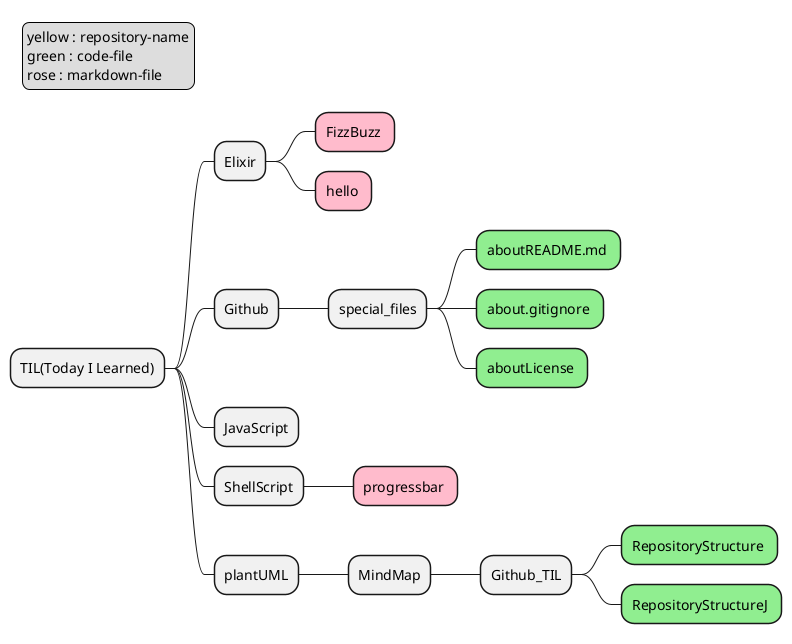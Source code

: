 @startmindmap RepositoryStructure
<style>
mindmapDiagram {
  .green {
    BackgroundColor #90ee90
  }
  .rose {
    BackgroundColor #FFBBCC
  }
}
</style>

* TIL(Today I Learned)
** Elixir
*** FizzBuzz <<rose>>
*** hello <<rose>>
** Github
*** special_files
**** aboutREADME.md <<green>>
**** about.gitignore <<green>>
**** aboutLicense <<green>>
** JavaScript

** ShellScript
*** progressbar <<rose>>

** plantUML
*** MindMap
**** Github_TIL
***** RepositoryStructure <<green>>
***** RepositoryStructureJ <<green>>

legend top left
    yellow : repository-name
    green : code-file
    rose : markdown-file
endlegend

@endmindmap
